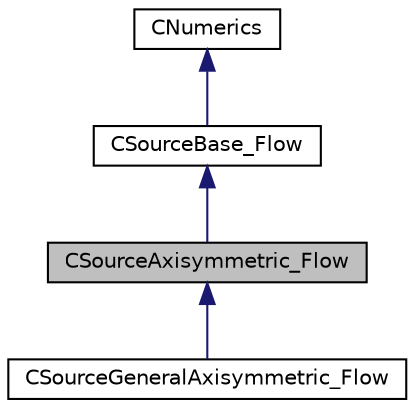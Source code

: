 digraph "CSourceAxisymmetric_Flow"
{
 // LATEX_PDF_SIZE
  edge [fontname="Helvetica",fontsize="10",labelfontname="Helvetica",labelfontsize="10"];
  node [fontname="Helvetica",fontsize="10",shape=record];
  Node1 [label="CSourceAxisymmetric_Flow",height=0.2,width=0.4,color="black", fillcolor="grey75", style="filled", fontcolor="black",tooltip="Class for source term for solving axisymmetric problems."];
  Node2 -> Node1 [dir="back",color="midnightblue",fontsize="10",style="solid",fontname="Helvetica"];
  Node2 [label="CSourceBase_Flow",height=0.2,width=0.4,color="black", fillcolor="white", style="filled",URL="$classCSourceBase__Flow.html",tooltip="Intermediate source term class to allocate the internally stored residual and Jacobian...."];
  Node3 -> Node2 [dir="back",color="midnightblue",fontsize="10",style="solid",fontname="Helvetica"];
  Node3 [label="CNumerics",height=0.2,width=0.4,color="black", fillcolor="white", style="filled",URL="$classCNumerics.html",tooltip="Class for defining the numerical methods."];
  Node1 -> Node4 [dir="back",color="midnightblue",fontsize="10",style="solid",fontname="Helvetica"];
  Node4 [label="CSourceGeneralAxisymmetric_Flow",height=0.2,width=0.4,color="black", fillcolor="white", style="filled",URL="$classCSourceGeneralAxisymmetric__Flow.html",tooltip="Class for source term for solving axisymmetric problems for a general (non ideal) fluid."];
}
